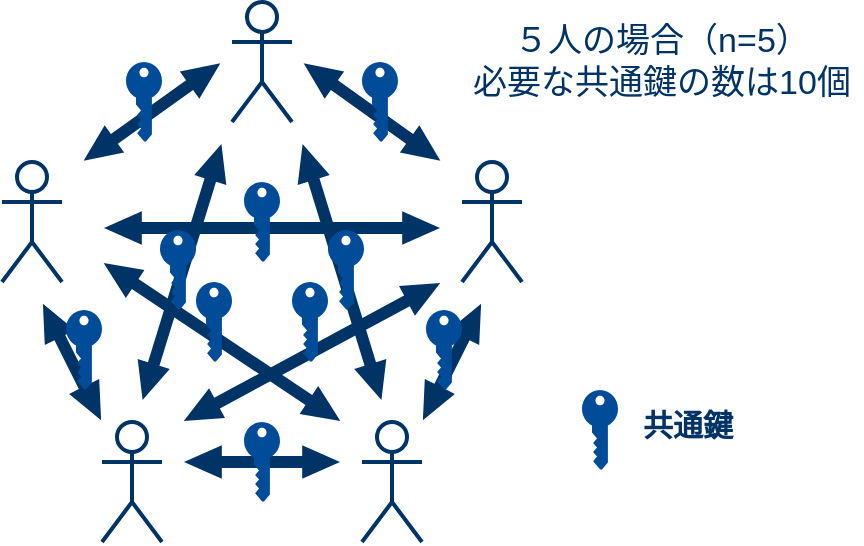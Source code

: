 <mxfile version="13.1.3">
    <diagram id="6hGFLwfOUW9BJ-s0fimq" name="Page-1">
        <mxGraphModel dx="401" dy="800" grid="1" gridSize="10" guides="1" tooltips="1" connect="1" arrows="1" fold="1" page="1" pageScale="1" pageWidth="1169" pageHeight="827" math="0" shadow="0">
            <root>
                <mxCell id="0"/>
                <mxCell id="1" parent="0"/>
                <mxCell id="2" value="" style="shape=umlActor;verticalLabelPosition=bottom;labelBackgroundColor=#ffffff;verticalAlign=top;html=1;outlineConnect=0;strokeColor=#003366;strokeWidth=2;" parent="1" vertex="1">
                    <mxGeometry x="170" y="300" width="30" height="60" as="geometry"/>
                </mxCell>
                <mxCell id="73" value="" style="shape=umlActor;verticalLabelPosition=bottom;labelBackgroundColor=#ffffff;verticalAlign=top;html=1;outlineConnect=0;strokeColor=#003366;strokeWidth=2;" vertex="1" parent="1">
                    <mxGeometry x="400" y="300" width="30" height="60" as="geometry"/>
                </mxCell>
                <mxCell id="74" value="" style="shape=umlActor;verticalLabelPosition=bottom;labelBackgroundColor=#ffffff;verticalAlign=top;html=1;outlineConnect=0;strokeColor=#003366;strokeWidth=2;" vertex="1" parent="1">
                    <mxGeometry x="285" y="220" width="30" height="60" as="geometry"/>
                </mxCell>
                <mxCell id="88" style="edgeStyle=orthogonalEdgeStyle;rounded=0;orthogonalLoop=1;jettySize=auto;html=1;shadow=0;targetPerimeterSpacing=0;strokeWidth=2;comic=0;jumpStyle=none;shape=flexArrow;width=5;endSize=5.636;endWidth=8.783;strokeColor=none;fillColor=#003366;startArrow=block;startWidth=8.783;startSize=5.636;" edge="1" parent="1">
                    <mxGeometry relative="1" as="geometry">
                        <mxPoint x="260" y="450" as="sourcePoint"/>
                        <mxPoint x="340" y="450" as="targetPoint"/>
                    </mxGeometry>
                </mxCell>
                <mxCell id="76" value="" style="shape=umlActor;verticalLabelPosition=bottom;labelBackgroundColor=#ffffff;verticalAlign=top;html=1;outlineConnect=0;strokeColor=#003366;strokeWidth=2;" vertex="1" parent="1">
                    <mxGeometry x="220" y="430" width="30" height="60" as="geometry"/>
                </mxCell>
                <mxCell id="77" value="" style="shape=umlActor;verticalLabelPosition=bottom;labelBackgroundColor=#ffffff;verticalAlign=top;html=1;outlineConnect=0;strokeColor=#003366;strokeWidth=2;" vertex="1" parent="1">
                    <mxGeometry x="350" y="430" width="30" height="60" as="geometry"/>
                </mxCell>
                <mxCell id="94" style="rounded=0;orthogonalLoop=1;jettySize=auto;html=1;shadow=0;targetPerimeterSpacing=0;strokeWidth=2;comic=0;jumpStyle=none;shape=flexArrow;width=5;endSize=5.636;endWidth=8.783;strokeColor=none;fillColor=#003366;startArrow=block;startWidth=8.783;startSize=5.636;" edge="1" parent="1">
                    <mxGeometry relative="1" as="geometry">
                        <mxPoint x="210" y="300" as="sourcePoint"/>
                        <mxPoint x="280" y="250" as="targetPoint"/>
                    </mxGeometry>
                </mxCell>
                <mxCell id="95" style="rounded=0;orthogonalLoop=1;jettySize=auto;html=1;shadow=0;targetPerimeterSpacing=0;strokeWidth=2;comic=0;jumpStyle=none;shape=flexArrow;width=5;endSize=5.636;endWidth=8.783;strokeColor=none;fillColor=#003366;startArrow=block;startWidth=8.783;startSize=5.636;" edge="1" parent="1">
                    <mxGeometry relative="1" as="geometry">
                        <mxPoint x="380" y="430" as="sourcePoint"/>
                        <mxPoint x="410" y="370" as="targetPoint"/>
                    </mxGeometry>
                </mxCell>
                <mxCell id="96" style="rounded=0;orthogonalLoop=1;jettySize=auto;html=1;shadow=0;targetPerimeterSpacing=0;strokeWidth=2;comic=0;jumpStyle=none;shape=flexArrow;width=5;endSize=5.636;endWidth=8.783;strokeColor=none;fillColor=#003366;startArrow=block;startWidth=8.783;startSize=5.636;" edge="1" parent="1" source="76">
                    <mxGeometry relative="1" as="geometry">
                        <mxPoint x="210" y="450" as="sourcePoint"/>
                        <mxPoint x="190" y="370" as="targetPoint"/>
                    </mxGeometry>
                </mxCell>
                <mxCell id="97" style="rounded=0;orthogonalLoop=1;jettySize=auto;html=1;shadow=0;targetPerimeterSpacing=0;strokeWidth=2;comic=0;jumpStyle=none;shape=flexArrow;width=5;endSize=5.636;endWidth=8.783;strokeColor=none;fillColor=#003366;startArrow=block;startWidth=8.783;startSize=5.636;" edge="1" parent="1">
                    <mxGeometry relative="1" as="geometry">
                        <mxPoint x="320" y="250" as="sourcePoint"/>
                        <mxPoint x="390" y="300" as="targetPoint"/>
                    </mxGeometry>
                </mxCell>
                <mxCell id="98" style="rounded=0;orthogonalLoop=1;jettySize=auto;html=1;shadow=0;targetPerimeterSpacing=0;strokeWidth=2;comic=0;jumpStyle=none;shape=flexArrow;width=5;endSize=5.636;endWidth=8.783;strokeColor=none;fillColor=#003366;startArrow=block;startWidth=8.783;startSize=5.636;" edge="1" parent="1">
                    <mxGeometry relative="1" as="geometry">
                        <mxPoint x="320" y="290" as="sourcePoint"/>
                        <mxPoint x="360" y="420" as="targetPoint"/>
                    </mxGeometry>
                </mxCell>
                <mxCell id="99" style="rounded=0;orthogonalLoop=1;jettySize=auto;html=1;shadow=0;targetPerimeterSpacing=0;strokeWidth=2;comic=0;jumpStyle=none;shape=flexArrow;width=5;endSize=5.636;endWidth=8.783;strokeColor=none;fillColor=#003366;startArrow=block;startWidth=8.783;startSize=5.636;" edge="1" parent="1">
                    <mxGeometry relative="1" as="geometry">
                        <mxPoint x="280" y="290" as="sourcePoint"/>
                        <mxPoint x="240" y="420" as="targetPoint"/>
                    </mxGeometry>
                </mxCell>
                <mxCell id="100" style="rounded=0;orthogonalLoop=1;jettySize=auto;html=1;shadow=0;targetPerimeterSpacing=0;strokeWidth=2;comic=0;jumpStyle=none;shape=flexArrow;width=5;endSize=5.636;endWidth=8.783;strokeColor=none;fillColor=#003366;startArrow=block;startWidth=8.783;startSize=5.636;" edge="1" parent="1">
                    <mxGeometry relative="1" as="geometry">
                        <mxPoint x="220" y="350" as="sourcePoint"/>
                        <mxPoint x="340" y="430" as="targetPoint"/>
                    </mxGeometry>
                </mxCell>
                <mxCell id="101" style="rounded=0;orthogonalLoop=1;jettySize=auto;html=1;shadow=0;targetPerimeterSpacing=0;strokeWidth=2;comic=0;jumpStyle=none;shape=flexArrow;width=5;endSize=5.636;endWidth=8.783;strokeColor=none;fillColor=#003366;startArrow=block;startWidth=8.783;startSize=5.636;" edge="1" parent="1">
                    <mxGeometry relative="1" as="geometry">
                        <mxPoint x="220" y="333" as="sourcePoint"/>
                        <mxPoint x="390" y="333" as="targetPoint"/>
                    </mxGeometry>
                </mxCell>
                <mxCell id="102" style="rounded=0;orthogonalLoop=1;jettySize=auto;html=1;shadow=0;targetPerimeterSpacing=0;strokeWidth=2;comic=0;jumpStyle=none;shape=flexArrow;width=5;endSize=5.636;endWidth=8.783;strokeColor=none;fillColor=#003366;startArrow=block;startWidth=8.783;startSize=5.636;" edge="1" parent="1">
                    <mxGeometry relative="1" as="geometry">
                        <mxPoint x="260" y="430" as="sourcePoint"/>
                        <mxPoint x="390" y="360" as="targetPoint"/>
                    </mxGeometry>
                </mxCell>
                <mxCell id="103" value="" style="points=[[0,0.5,0],[0.24,0,0],[0.5,0.28,0],[0.995,0.475,0],[0.5,0.72,0],[0.24,1,0]];verticalLabelPosition=bottom;html=1;verticalAlign=top;aspect=fixed;align=center;pointerEvents=1;shape=mxgraph.cisco19.key;fillColor=#004C99;strokeColor=#FFFFFF;direction=south;strokeWidth=15;" vertex="1" parent="1">
                    <mxGeometry x="232" y="250" width="18" height="40" as="geometry"/>
                </mxCell>
                <mxCell id="114" value="" style="points=[[0,0.5,0],[0.24,0,0],[0.5,0.28,0],[0.995,0.475,0],[0.5,0.72,0],[0.24,1,0]];verticalLabelPosition=bottom;html=1;verticalAlign=top;aspect=fixed;align=center;pointerEvents=1;shape=mxgraph.cisco19.key;fillColor=#004C99;strokeColor=#FFFFFF;direction=south;strokeWidth=15;" vertex="1" parent="1">
                    <mxGeometry x="202" y="374" width="18" height="40" as="geometry"/>
                </mxCell>
                <mxCell id="115" value="" style="points=[[0,0.5,0],[0.24,0,0],[0.5,0.28,0],[0.995,0.475,0],[0.5,0.72,0],[0.24,1,0]];verticalLabelPosition=bottom;html=1;verticalAlign=top;aspect=fixed;align=center;pointerEvents=1;shape=mxgraph.cisco19.key;fillColor=#004C99;strokeColor=#FFFFFF;direction=south;strokeWidth=15;" vertex="1" parent="1">
                    <mxGeometry x="291" y="430" width="18" height="40" as="geometry"/>
                </mxCell>
                <mxCell id="116" value="" style="points=[[0,0.5,0],[0.24,0,0],[0.5,0.28,0],[0.995,0.475,0],[0.5,0.72,0],[0.24,1,0]];verticalLabelPosition=bottom;html=1;verticalAlign=top;aspect=fixed;align=center;pointerEvents=1;shape=mxgraph.cisco19.key;fillColor=#004C99;strokeColor=#FFFFFF;direction=south;strokeWidth=15;" vertex="1" parent="1">
                    <mxGeometry x="267" y="360" width="18" height="40" as="geometry"/>
                </mxCell>
                <mxCell id="117" value="" style="points=[[0,0.5,0],[0.24,0,0],[0.5,0.28,0],[0.995,0.475,0],[0.5,0.72,0],[0.24,1,0]];verticalLabelPosition=bottom;html=1;verticalAlign=top;aspect=fixed;align=center;pointerEvents=1;shape=mxgraph.cisco19.key;fillColor=#004C99;strokeColor=#FFFFFF;direction=south;strokeWidth=15;" vertex="1" parent="1">
                    <mxGeometry x="249" y="334" width="18" height="40" as="geometry"/>
                </mxCell>
                <mxCell id="118" value="" style="points=[[0,0.5,0],[0.24,0,0],[0.5,0.28,0],[0.995,0.475,0],[0.5,0.72,0],[0.24,1,0]];verticalLabelPosition=bottom;html=1;verticalAlign=top;aspect=fixed;align=center;pointerEvents=1;shape=mxgraph.cisco19.key;fillColor=#004C99;strokeColor=#FFFFFF;direction=south;strokeWidth=15;" vertex="1" parent="1">
                    <mxGeometry x="291" y="310" width="18" height="40" as="geometry"/>
                </mxCell>
                <mxCell id="119" value="" style="points=[[0,0.5,0],[0.24,0,0],[0.5,0.28,0],[0.995,0.475,0],[0.5,0.72,0],[0.24,1,0]];verticalLabelPosition=bottom;html=1;verticalAlign=top;aspect=fixed;align=center;pointerEvents=1;shape=mxgraph.cisco19.key;fillColor=#004C99;strokeColor=#FFFFFF;direction=south;strokeWidth=15;" vertex="1" parent="1">
                    <mxGeometry x="350" y="250" width="18" height="40" as="geometry"/>
                </mxCell>
                <mxCell id="120" value="" style="points=[[0,0.5,0],[0.24,0,0],[0.5,0.28,0],[0.995,0.475,0],[0.5,0.72,0],[0.24,1,0]];verticalLabelPosition=bottom;html=1;verticalAlign=top;aspect=fixed;align=center;pointerEvents=1;shape=mxgraph.cisco19.key;fillColor=#004C99;strokeColor=#FFFFFF;direction=south;strokeWidth=15;" vertex="1" parent="1">
                    <mxGeometry x="315" y="360" width="18" height="40" as="geometry"/>
                </mxCell>
                <mxCell id="121" value="" style="points=[[0,0.5,0],[0.24,0,0],[0.5,0.28,0],[0.995,0.475,0],[0.5,0.72,0],[0.24,1,0]];verticalLabelPosition=bottom;html=1;verticalAlign=top;aspect=fixed;align=center;pointerEvents=1;shape=mxgraph.cisco19.key;fillColor=#004C99;strokeColor=#FFFFFF;direction=south;strokeWidth=15;" vertex="1" parent="1">
                    <mxGeometry x="333" y="334" width="18" height="40" as="geometry"/>
                </mxCell>
                <mxCell id="122" value="" style="points=[[0,0.5,0],[0.24,0,0],[0.5,0.28,0],[0.995,0.475,0],[0.5,0.72,0],[0.24,1,0]];verticalLabelPosition=bottom;html=1;verticalAlign=top;aspect=fixed;align=center;pointerEvents=1;shape=mxgraph.cisco19.key;fillColor=#004C99;strokeColor=#FFFFFF;direction=south;strokeWidth=15;" vertex="1" parent="1">
                    <mxGeometry x="382" y="374" width="18" height="40" as="geometry"/>
                </mxCell>
                <mxCell id="123" value="" style="points=[[0,0.5,0],[0.24,0,0],[0.5,0.28,0],[0.995,0.475,0],[0.5,0.72,0],[0.24,1,0]];verticalLabelPosition=bottom;html=1;verticalAlign=top;aspect=fixed;align=center;pointerEvents=1;shape=mxgraph.cisco19.key;fillColor=#004C99;strokeColor=#FFFFFF;direction=south;strokeWidth=15;" vertex="1" parent="1">
                    <mxGeometry x="460" y="414" width="18" height="40" as="geometry"/>
                </mxCell>
                <mxCell id="124" value="&lt;font color=&quot;#003366&quot; size=&quot;1&quot;&gt;&lt;b style=&quot;font-size: 15px&quot;&gt;共通鍵&lt;/b&gt;&lt;/font&gt;" style="text;html=1;strokeColor=none;fillColor=none;align=center;verticalAlign=middle;whiteSpace=wrap;rounded=0;dashed=1;" vertex="1" parent="1">
                    <mxGeometry x="478" y="414" width="70" height="34" as="geometry"/>
                </mxCell>
                <mxCell id="126" value="&lt;font color=&quot;#003366&quot;&gt;&lt;span style=&quot;font-size: 17px&quot;&gt;５人の場合（n=5）&lt;br&gt;必要な共通鍵の数は10個&lt;br&gt;&lt;/span&gt;&lt;/font&gt;" style="text;html=1;strokeColor=none;fillColor=none;align=center;verticalAlign=middle;whiteSpace=wrap;rounded=0;dashed=1;" vertex="1" parent="1">
                    <mxGeometry x="400" y="233" width="200" height="34" as="geometry"/>
                </mxCell>
            </root>
        </mxGraphModel>
    </diagram>
</mxfile>